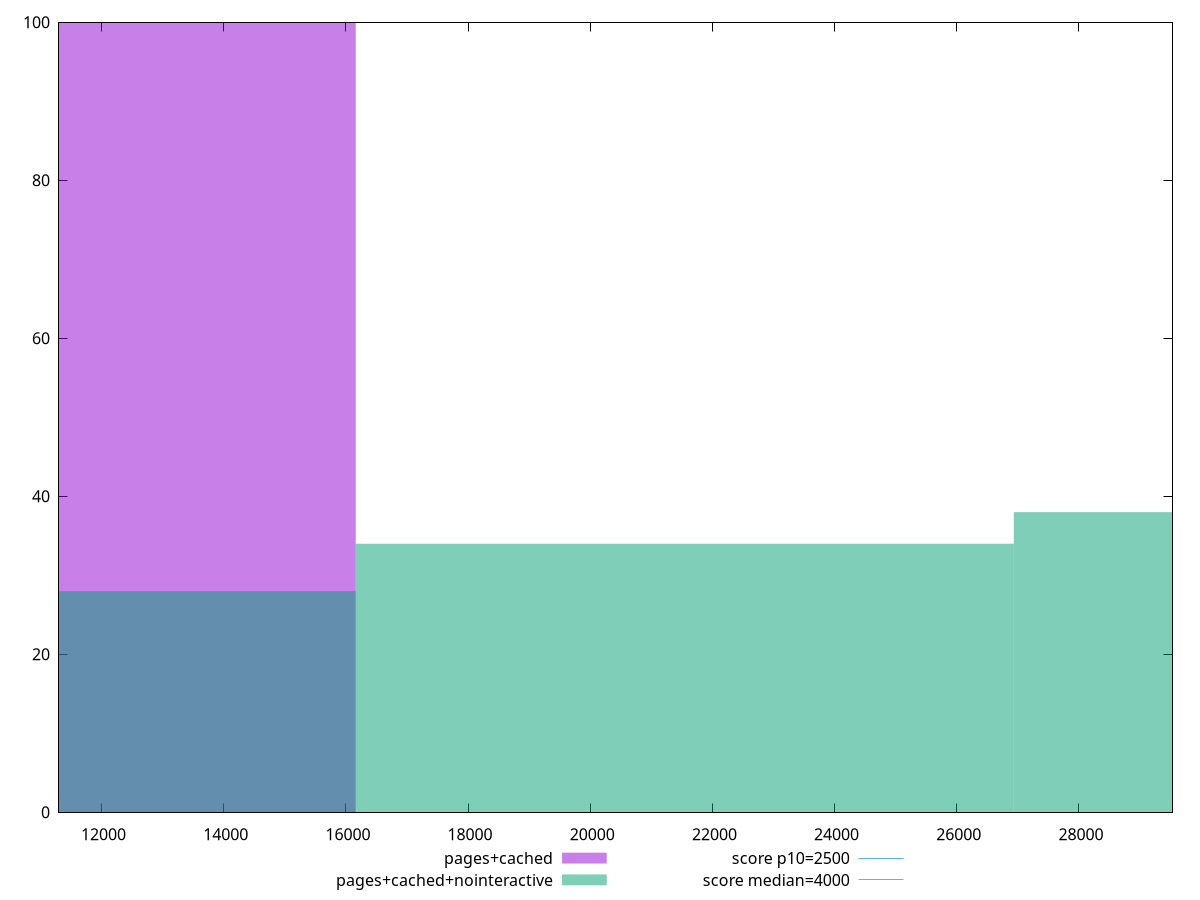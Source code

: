reset

$pagesCached <<EOF
10773.382617302224 100
EOF

$pagesCachedNointeractive <<EOF
10773.382617302224 28
32320.147851906673 38
21546.76523460445 34
EOF

set key outside below
set boxwidth 10773.382617302224
set xrange [11302.4264:29531.422649999986]
set yrange [0:100]
set style fill transparent solid 0.5 noborder

set parametric
set terminal svg size 640, 500 enhanced background rgb 'white'
set output "report_00007_2020-12-11T15:55:29.892Z/largest-contentful-paint/comparison/histogram/2_vs_3.svg"

plot $pagesCached title "pages+cached" with boxes, \
     $pagesCachedNointeractive title "pages+cached+nointeractive" with boxes, \
     2500,t title "score p10=2500", \
     4000,t title "score median=4000"

reset
